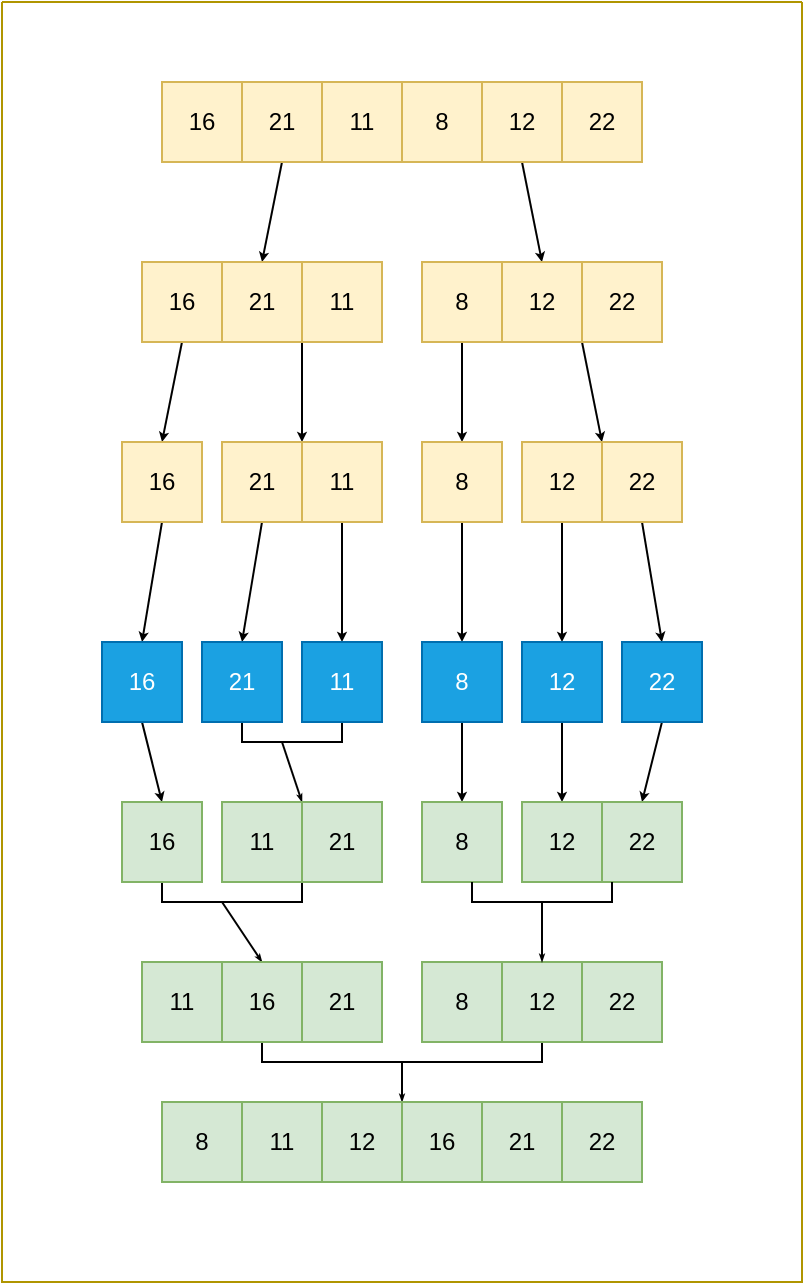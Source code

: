 <mxfile version="15.8.4" type="device"><diagram id="G_KrkE1CsbzzB0cQfMK1" name="Page-1"><mxGraphModel dx="1837" dy="1142" grid="1" gridSize="10" guides="1" tooltips="1" connect="1" arrows="1" fold="1" page="1" pageScale="1" pageWidth="1600" pageHeight="1200" math="0" shadow="0"><root><mxCell id="0"/><mxCell id="1" parent="0"/><mxCell id="pXRByQaoY2tcVdI52e1r-1" value="" style="rounded=0;whiteSpace=wrap;html=1;fillColor=#fff2cc;strokeColor=#d6b656;" vertex="1" parent="1"><mxGeometry x="320" y="80" width="240" height="40" as="geometry"/></mxCell><mxCell id="pXRByQaoY2tcVdI52e1r-4" value="" style="endArrow=none;html=1;rounded=0;fillColor=#fff2cc;strokeColor=#d6b656;" edge="1" parent="1"><mxGeometry width="50" height="50" relative="1" as="geometry"><mxPoint x="360" y="120" as="sourcePoint"/><mxPoint x="360" y="80" as="targetPoint"/><Array as="points"/></mxGeometry></mxCell><mxCell id="pXRByQaoY2tcVdI52e1r-5" value="" style="endArrow=none;html=1;rounded=0;fillColor=#fff2cc;strokeColor=#d6b656;" edge="1" parent="1"><mxGeometry width="50" height="50" relative="1" as="geometry"><mxPoint x="360" y="120" as="sourcePoint"/><mxPoint x="360" y="80" as="targetPoint"/><Array as="points"/></mxGeometry></mxCell><mxCell id="pXRByQaoY2tcVdI52e1r-6" value="" style="endArrow=none;html=1;rounded=0;fillColor=#fff2cc;strokeColor=#d6b656;" edge="1" parent="1"><mxGeometry width="50" height="50" relative="1" as="geometry"><mxPoint x="400" y="120" as="sourcePoint"/><mxPoint x="400" y="80" as="targetPoint"/><Array as="points"/></mxGeometry></mxCell><mxCell id="pXRByQaoY2tcVdI52e1r-7" value="" style="endArrow=none;html=1;rounded=0;fillColor=#fff2cc;strokeColor=#d6b656;" edge="1" parent="1"><mxGeometry width="50" height="50" relative="1" as="geometry"><mxPoint x="440" y="120" as="sourcePoint"/><mxPoint x="440" y="80" as="targetPoint"/><Array as="points"/></mxGeometry></mxCell><mxCell id="pXRByQaoY2tcVdI52e1r-9" value="" style="endArrow=none;html=1;rounded=0;fillColor=#fff2cc;strokeColor=#d6b656;" edge="1" parent="1"><mxGeometry width="50" height="50" relative="1" as="geometry"><mxPoint x="519.5" y="120" as="sourcePoint"/><mxPoint x="519.5" y="80" as="targetPoint"/><Array as="points"/></mxGeometry></mxCell><mxCell id="pXRByQaoY2tcVdI52e1r-10" value="" style="endArrow=none;html=1;rounded=0;fillColor=#fff2cc;strokeColor=#d6b656;" edge="1" parent="1"><mxGeometry width="50" height="50" relative="1" as="geometry"><mxPoint x="480" y="120" as="sourcePoint"/><mxPoint x="480" y="80" as="targetPoint"/><Array as="points"/></mxGeometry></mxCell><mxCell id="pXRByQaoY2tcVdI52e1r-21" value="" style="rounded=0;whiteSpace=wrap;html=1;" vertex="1" parent="1"><mxGeometry x="310" y="170" width="120" height="40" as="geometry"/></mxCell><mxCell id="pXRByQaoY2tcVdI52e1r-22" value="" style="endArrow=none;html=1;rounded=0;" edge="1" parent="1"><mxGeometry width="50" height="50" relative="1" as="geometry"><mxPoint x="350" y="210" as="sourcePoint"/><mxPoint x="350" y="170" as="targetPoint"/><Array as="points"/></mxGeometry></mxCell><mxCell id="pXRByQaoY2tcVdI52e1r-23" value="" style="endArrow=none;html=1;rounded=0;" edge="1" parent="1"><mxGeometry width="50" height="50" relative="1" as="geometry"><mxPoint x="350" y="210" as="sourcePoint"/><mxPoint x="350" y="170" as="targetPoint"/><Array as="points"/></mxGeometry></mxCell><mxCell id="pXRByQaoY2tcVdI52e1r-24" value="" style="endArrow=none;html=1;rounded=0;" edge="1" parent="1"><mxGeometry width="50" height="50" relative="1" as="geometry"><mxPoint x="390" y="210" as="sourcePoint"/><mxPoint x="390" y="170" as="targetPoint"/><Array as="points"/></mxGeometry></mxCell><mxCell id="pXRByQaoY2tcVdI52e1r-56" value="" style="rounded=0;whiteSpace=wrap;html=1;" vertex="1" parent="1"><mxGeometry x="350" y="260" width="80" height="40" as="geometry"/></mxCell><mxCell id="pXRByQaoY2tcVdI52e1r-58" value="" style="endArrow=none;html=1;rounded=0;" edge="1" parent="1"><mxGeometry width="50" height="50" relative="1" as="geometry"><mxPoint x="389.31" y="300.0" as="sourcePoint"/><mxPoint x="389.31" y="260" as="targetPoint"/><Array as="points"/></mxGeometry></mxCell><mxCell id="pXRByQaoY2tcVdI52e1r-64" value="16" style="text;html=1;strokeColor=#d6b656;fillColor=#fff2cc;align=center;verticalAlign=middle;whiteSpace=wrap;rounded=0;" vertex="1" parent="1"><mxGeometry x="320" y="80" width="40" height="40" as="geometry"/></mxCell><mxCell id="pXRByQaoY2tcVdI52e1r-137" style="edgeStyle=none;rounded=0;orthogonalLoop=1;jettySize=auto;html=1;exitX=0.5;exitY=1;exitDx=0;exitDy=0;entryX=0.5;entryY=0;entryDx=0;entryDy=0;endSize=2;" edge="1" parent="1" source="pXRByQaoY2tcVdI52e1r-65" target="pXRByQaoY2tcVdI52e1r-75"><mxGeometry relative="1" as="geometry"/></mxCell><mxCell id="pXRByQaoY2tcVdI52e1r-65" value="21" style="text;html=1;strokeColor=#d6b656;fillColor=#fff2cc;align=center;verticalAlign=middle;whiteSpace=wrap;rounded=0;" vertex="1" parent="1"><mxGeometry x="360" y="80" width="40" height="40" as="geometry"/></mxCell><mxCell id="pXRByQaoY2tcVdI52e1r-66" value="8" style="text;html=1;strokeColor=#d6b656;fillColor=#fff2cc;align=center;verticalAlign=middle;whiteSpace=wrap;rounded=0;" vertex="1" parent="1"><mxGeometry x="440" y="80" width="40" height="40" as="geometry"/></mxCell><mxCell id="pXRByQaoY2tcVdI52e1r-67" value="22" style="text;html=1;strokeColor=#d6b656;fillColor=#fff2cc;align=center;verticalAlign=middle;whiteSpace=wrap;rounded=0;" vertex="1" parent="1"><mxGeometry x="520" y="80" width="40" height="40" as="geometry"/></mxCell><mxCell id="pXRByQaoY2tcVdI52e1r-136" style="rounded=0;orthogonalLoop=1;jettySize=auto;html=1;exitX=0.5;exitY=1;exitDx=0;exitDy=0;entryX=0.5;entryY=0;entryDx=0;entryDy=0;endSize=2;" edge="1" parent="1" source="pXRByQaoY2tcVdI52e1r-68" target="pXRByQaoY2tcVdI52e1r-78"><mxGeometry relative="1" as="geometry"/></mxCell><mxCell id="pXRByQaoY2tcVdI52e1r-68" value="12" style="text;html=1;strokeColor=#d6b656;fillColor=#fff2cc;align=center;verticalAlign=middle;whiteSpace=wrap;rounded=0;" vertex="1" parent="1"><mxGeometry x="480" y="80" width="40" height="40" as="geometry"/></mxCell><mxCell id="pXRByQaoY2tcVdI52e1r-69" value="11" style="text;html=1;strokeColor=#d6b656;fillColor=#fff2cc;align=center;verticalAlign=middle;whiteSpace=wrap;rounded=0;" vertex="1" parent="1"><mxGeometry x="400" y="80" width="40" height="40" as="geometry"/></mxCell><mxCell id="pXRByQaoY2tcVdI52e1r-70" value="" style="rounded=0;whiteSpace=wrap;html=1;" vertex="1" parent="1"><mxGeometry x="450" y="170" width="120" height="40" as="geometry"/></mxCell><mxCell id="pXRByQaoY2tcVdI52e1r-71" value="" style="endArrow=none;html=1;rounded=0;" edge="1" parent="1"><mxGeometry width="50" height="50" relative="1" as="geometry"><mxPoint x="490" y="210.0" as="sourcePoint"/><mxPoint x="490" y="170" as="targetPoint"/><Array as="points"/></mxGeometry></mxCell><mxCell id="pXRByQaoY2tcVdI52e1r-72" value="" style="endArrow=none;html=1;rounded=0;" edge="1" parent="1"><mxGeometry width="50" height="50" relative="1" as="geometry"><mxPoint x="490" y="210.0" as="sourcePoint"/><mxPoint x="490" y="170" as="targetPoint"/><Array as="points"/></mxGeometry></mxCell><mxCell id="pXRByQaoY2tcVdI52e1r-73" value="" style="endArrow=none;html=1;rounded=0;" edge="1" parent="1"><mxGeometry width="50" height="50" relative="1" as="geometry"><mxPoint x="530" y="210.0" as="sourcePoint"/><mxPoint x="530" y="170" as="targetPoint"/><Array as="points"/></mxGeometry></mxCell><mxCell id="pXRByQaoY2tcVdI52e1r-138" style="edgeStyle=none;rounded=0;orthogonalLoop=1;jettySize=auto;html=1;exitX=0.5;exitY=1;exitDx=0;exitDy=0;entryX=0.5;entryY=0;entryDx=0;entryDy=0;endSize=2;strokeColor=#000000;" edge="1" parent="1" source="pXRByQaoY2tcVdI52e1r-74" target="pXRByQaoY2tcVdI52e1r-84"><mxGeometry relative="1" as="geometry"/></mxCell><mxCell id="pXRByQaoY2tcVdI52e1r-74" value="16" style="text;html=1;strokeColor=#d6b656;fillColor=#fff2cc;align=center;verticalAlign=middle;whiteSpace=wrap;rounded=0;" vertex="1" parent="1"><mxGeometry x="310" y="170" width="40" height="40" as="geometry"/></mxCell><mxCell id="pXRByQaoY2tcVdI52e1r-139" style="edgeStyle=none;rounded=0;orthogonalLoop=1;jettySize=auto;html=1;exitX=1;exitY=1;exitDx=0;exitDy=0;entryX=0;entryY=0;entryDx=0;entryDy=0;endSize=2;strokeColor=#000000;" edge="1" parent="1" source="pXRByQaoY2tcVdI52e1r-75" target="pXRByQaoY2tcVdI52e1r-86"><mxGeometry relative="1" as="geometry"/></mxCell><mxCell id="pXRByQaoY2tcVdI52e1r-75" value="21" style="text;html=1;strokeColor=#d6b656;fillColor=#fff2cc;align=center;verticalAlign=middle;whiteSpace=wrap;rounded=0;" vertex="1" parent="1"><mxGeometry x="350" y="170" width="40" height="40" as="geometry"/></mxCell><mxCell id="pXRByQaoY2tcVdI52e1r-76" value="11" style="text;html=1;strokeColor=#d6b656;fillColor=#fff2cc;align=center;verticalAlign=middle;whiteSpace=wrap;rounded=0;" vertex="1" parent="1"><mxGeometry x="390" y="170" width="40" height="40" as="geometry"/></mxCell><mxCell id="pXRByQaoY2tcVdI52e1r-140" style="edgeStyle=none;rounded=0;orthogonalLoop=1;jettySize=auto;html=1;exitX=0.5;exitY=1;exitDx=0;exitDy=0;entryX=0.5;entryY=0;entryDx=0;entryDy=0;endSize=2;strokeColor=#000000;" edge="1" parent="1" source="pXRByQaoY2tcVdI52e1r-77" target="pXRByQaoY2tcVdI52e1r-90"><mxGeometry relative="1" as="geometry"/></mxCell><mxCell id="pXRByQaoY2tcVdI52e1r-77" value="8" style="text;html=1;strokeColor=#d6b656;fillColor=#fff2cc;align=center;verticalAlign=middle;whiteSpace=wrap;rounded=0;" vertex="1" parent="1"><mxGeometry x="450" y="170" width="40" height="40" as="geometry"/></mxCell><mxCell id="pXRByQaoY2tcVdI52e1r-78" value="12" style="text;html=1;strokeColor=#d6b656;fillColor=#fff2cc;align=center;verticalAlign=middle;whiteSpace=wrap;rounded=0;" vertex="1" parent="1"><mxGeometry x="490" y="170" width="40" height="40" as="geometry"/></mxCell><mxCell id="pXRByQaoY2tcVdI52e1r-141" style="edgeStyle=none;rounded=0;orthogonalLoop=1;jettySize=auto;html=1;exitX=0;exitY=1;exitDx=0;exitDy=0;entryX=1;entryY=0;entryDx=0;entryDy=0;endSize=2;strokeColor=#000000;" edge="1" parent="1" source="pXRByQaoY2tcVdI52e1r-79" target="pXRByQaoY2tcVdI52e1r-87"><mxGeometry relative="1" as="geometry"/></mxCell><mxCell id="pXRByQaoY2tcVdI52e1r-79" value="22" style="text;html=1;strokeColor=#d6b656;fillColor=#fff2cc;align=center;verticalAlign=middle;whiteSpace=wrap;rounded=0;" vertex="1" parent="1"><mxGeometry x="530" y="170" width="40" height="40" as="geometry"/></mxCell><mxCell id="pXRByQaoY2tcVdI52e1r-80" value="" style="rounded=0;whiteSpace=wrap;html=1;" vertex="1" parent="1"><mxGeometry x="500" y="260" width="80" height="40" as="geometry"/></mxCell><mxCell id="pXRByQaoY2tcVdI52e1r-81" value="" style="endArrow=none;html=1;rounded=0;" edge="1" parent="1"><mxGeometry width="50" height="50" relative="1" as="geometry"><mxPoint x="539.31" y="300.0" as="sourcePoint"/><mxPoint x="539.31" y="260.0" as="targetPoint"/><Array as="points"/></mxGeometry></mxCell><mxCell id="pXRByQaoY2tcVdI52e1r-82" value="" style="rounded=0;whiteSpace=wrap;html=1;" vertex="1" parent="1"><mxGeometry x="300" y="260" width="40" height="40" as="geometry"/></mxCell><mxCell id="pXRByQaoY2tcVdI52e1r-143" style="edgeStyle=none;rounded=0;orthogonalLoop=1;jettySize=auto;html=1;exitX=0.5;exitY=1;exitDx=0;exitDy=0;entryX=0.5;entryY=0;entryDx=0;entryDy=0;endSize=2;strokeColor=#000000;" edge="1" parent="1" source="pXRByQaoY2tcVdI52e1r-84" target="pXRByQaoY2tcVdI52e1r-91"><mxGeometry relative="1" as="geometry"/></mxCell><mxCell id="pXRByQaoY2tcVdI52e1r-84" value="16" style="text;html=1;strokeColor=#d6b656;fillColor=#fff2cc;align=center;verticalAlign=middle;whiteSpace=wrap;rounded=0;" vertex="1" parent="1"><mxGeometry x="300" y="260" width="40" height="40" as="geometry"/></mxCell><mxCell id="pXRByQaoY2tcVdI52e1r-144" style="edgeStyle=none;rounded=0;orthogonalLoop=1;jettySize=auto;html=1;exitX=0.5;exitY=1;exitDx=0;exitDy=0;entryX=0.5;entryY=0;entryDx=0;entryDy=0;endSize=2;strokeColor=#000000;" edge="1" parent="1" source="pXRByQaoY2tcVdI52e1r-85" target="pXRByQaoY2tcVdI52e1r-92"><mxGeometry relative="1" as="geometry"/></mxCell><mxCell id="pXRByQaoY2tcVdI52e1r-85" value="21" style="text;html=1;strokeColor=#d6b656;fillColor=#fff2cc;align=center;verticalAlign=middle;whiteSpace=wrap;rounded=0;" vertex="1" parent="1"><mxGeometry x="350" y="260" width="40" height="40" as="geometry"/></mxCell><mxCell id="pXRByQaoY2tcVdI52e1r-145" style="edgeStyle=none;rounded=0;orthogonalLoop=1;jettySize=auto;html=1;exitX=0.5;exitY=1;exitDx=0;exitDy=0;entryX=0.5;entryY=0;entryDx=0;entryDy=0;endSize=2;strokeColor=#000000;" edge="1" parent="1" source="pXRByQaoY2tcVdI52e1r-86" target="pXRByQaoY2tcVdI52e1r-96"><mxGeometry relative="1" as="geometry"/></mxCell><mxCell id="pXRByQaoY2tcVdI52e1r-86" value="11" style="text;html=1;strokeColor=#d6b656;fillColor=#fff2cc;align=center;verticalAlign=middle;whiteSpace=wrap;rounded=0;" vertex="1" parent="1"><mxGeometry x="390" y="260" width="40" height="40" as="geometry"/></mxCell><mxCell id="pXRByQaoY2tcVdI52e1r-146" style="edgeStyle=none;rounded=0;orthogonalLoop=1;jettySize=auto;html=1;exitX=0.5;exitY=1;exitDx=0;exitDy=0;endSize=2;strokeColor=#000000;" edge="1" parent="1" source="pXRByQaoY2tcVdI52e1r-87" target="pXRByQaoY2tcVdI52e1r-94"><mxGeometry relative="1" as="geometry"/></mxCell><mxCell id="pXRByQaoY2tcVdI52e1r-87" value="12" style="text;html=1;strokeColor=#d6b656;fillColor=#fff2cc;align=center;verticalAlign=middle;whiteSpace=wrap;rounded=0;" vertex="1" parent="1"><mxGeometry x="500" y="260" width="40" height="40" as="geometry"/></mxCell><mxCell id="pXRByQaoY2tcVdI52e1r-147" style="edgeStyle=none;rounded=0;orthogonalLoop=1;jettySize=auto;html=1;exitX=0.5;exitY=1;exitDx=0;exitDy=0;entryX=0.5;entryY=0;entryDx=0;entryDy=0;endSize=2;strokeColor=#000000;" edge="1" parent="1" source="pXRByQaoY2tcVdI52e1r-88" target="pXRByQaoY2tcVdI52e1r-95"><mxGeometry relative="1" as="geometry"/></mxCell><mxCell id="pXRByQaoY2tcVdI52e1r-88" value="22" style="text;html=1;strokeColor=#d6b656;fillColor=#fff2cc;align=center;verticalAlign=middle;whiteSpace=wrap;rounded=0;" vertex="1" parent="1"><mxGeometry x="540" y="260" width="40" height="40" as="geometry"/></mxCell><mxCell id="pXRByQaoY2tcVdI52e1r-89" value="" style="rounded=0;whiteSpace=wrap;html=1;" vertex="1" parent="1"><mxGeometry x="450" y="260" width="40" height="40" as="geometry"/></mxCell><mxCell id="pXRByQaoY2tcVdI52e1r-142" style="edgeStyle=none;rounded=0;orthogonalLoop=1;jettySize=auto;html=1;exitX=0.5;exitY=1;exitDx=0;exitDy=0;entryX=0.5;entryY=0;entryDx=0;entryDy=0;endSize=2;strokeColor=#000000;" edge="1" parent="1" source="pXRByQaoY2tcVdI52e1r-90" target="pXRByQaoY2tcVdI52e1r-93"><mxGeometry relative="1" as="geometry"/></mxCell><mxCell id="pXRByQaoY2tcVdI52e1r-90" value="8" style="text;html=1;strokeColor=#d6b656;fillColor=#fff2cc;align=center;verticalAlign=middle;whiteSpace=wrap;rounded=0;" vertex="1" parent="1"><mxGeometry x="450" y="260" width="40" height="40" as="geometry"/></mxCell><mxCell id="pXRByQaoY2tcVdI52e1r-148" style="edgeStyle=none;rounded=0;orthogonalLoop=1;jettySize=auto;html=1;exitX=0.5;exitY=1;exitDx=0;exitDy=0;entryX=0.5;entryY=0;entryDx=0;entryDy=0;endSize=2;strokeColor=#000000;" edge="1" parent="1" source="pXRByQaoY2tcVdI52e1r-91" target="pXRByQaoY2tcVdI52e1r-102"><mxGeometry relative="1" as="geometry"/></mxCell><mxCell id="pXRByQaoY2tcVdI52e1r-91" value="16" style="text;html=1;strokeColor=#006EAF;fillColor=#1ba1e2;align=center;verticalAlign=middle;whiteSpace=wrap;rounded=0;fontColor=#ffffff;" vertex="1" parent="1"><mxGeometry x="290" y="360" width="40" height="40" as="geometry"/></mxCell><mxCell id="pXRByQaoY2tcVdI52e1r-154" style="edgeStyle=orthogonalEdgeStyle;rounded=0;orthogonalLoop=1;jettySize=auto;html=1;exitX=0.5;exitY=1;exitDx=0;exitDy=0;entryX=0.5;entryY=1;entryDx=0;entryDy=0;endSize=2;strokeColor=#000000;endArrow=none;endFill=0;" edge="1" parent="1" source="pXRByQaoY2tcVdI52e1r-92" target="pXRByQaoY2tcVdI52e1r-96"><mxGeometry relative="1" as="geometry"><Array as="points"><mxPoint x="360" y="410"/><mxPoint x="410" y="410"/></Array></mxGeometry></mxCell><mxCell id="pXRByQaoY2tcVdI52e1r-92" value="21" style="text;html=1;strokeColor=#006EAF;fillColor=#1ba1e2;align=center;verticalAlign=middle;whiteSpace=wrap;rounded=0;fontColor=#ffffff;" vertex="1" parent="1"><mxGeometry x="340" y="360" width="40" height="40" as="geometry"/></mxCell><mxCell id="pXRByQaoY2tcVdI52e1r-151" style="edgeStyle=none;rounded=0;orthogonalLoop=1;jettySize=auto;html=1;exitX=0.5;exitY=1;exitDx=0;exitDy=0;entryX=0.5;entryY=0;entryDx=0;entryDy=0;endSize=2;strokeColor=#000000;" edge="1" parent="1" source="pXRByQaoY2tcVdI52e1r-93" target="pXRByQaoY2tcVdI52e1r-108"><mxGeometry relative="1" as="geometry"/></mxCell><mxCell id="pXRByQaoY2tcVdI52e1r-93" value="8" style="text;html=1;strokeColor=#006EAF;fillColor=#1ba1e2;align=center;verticalAlign=middle;whiteSpace=wrap;rounded=0;fontColor=#ffffff;" vertex="1" parent="1"><mxGeometry x="450" y="360" width="40" height="40" as="geometry"/></mxCell><mxCell id="pXRByQaoY2tcVdI52e1r-152" style="edgeStyle=none;rounded=0;orthogonalLoop=1;jettySize=auto;html=1;exitX=0.5;exitY=1;exitDx=0;exitDy=0;entryX=0.5;entryY=0;entryDx=0;entryDy=0;endSize=2;strokeColor=#000000;" edge="1" parent="1" source="pXRByQaoY2tcVdI52e1r-94" target="pXRByQaoY2tcVdI52e1r-105"><mxGeometry relative="1" as="geometry"/></mxCell><mxCell id="pXRByQaoY2tcVdI52e1r-94" value="12" style="text;html=1;strokeColor=#006EAF;fillColor=#1ba1e2;align=center;verticalAlign=middle;whiteSpace=wrap;rounded=0;fontColor=#ffffff;" vertex="1" parent="1"><mxGeometry x="500" y="360" width="40" height="40" as="geometry"/></mxCell><mxCell id="pXRByQaoY2tcVdI52e1r-153" style="edgeStyle=none;rounded=0;orthogonalLoop=1;jettySize=auto;html=1;exitX=0.5;exitY=1;exitDx=0;exitDy=0;entryX=0.5;entryY=0;entryDx=0;entryDy=0;endSize=2;strokeColor=#000000;" edge="1" parent="1" source="pXRByQaoY2tcVdI52e1r-95" target="pXRByQaoY2tcVdI52e1r-106"><mxGeometry relative="1" as="geometry"/></mxCell><mxCell id="pXRByQaoY2tcVdI52e1r-95" value="22" style="text;html=1;strokeColor=#006EAF;fillColor=#1ba1e2;align=center;verticalAlign=middle;whiteSpace=wrap;rounded=0;fontColor=#ffffff;" vertex="1" parent="1"><mxGeometry x="550" y="360" width="40" height="40" as="geometry"/></mxCell><mxCell id="pXRByQaoY2tcVdI52e1r-96" value="11" style="text;html=1;strokeColor=#006EAF;fillColor=#1ba1e2;align=center;verticalAlign=middle;whiteSpace=wrap;rounded=0;fontColor=#ffffff;" vertex="1" parent="1"><mxGeometry x="390" y="360" width="40" height="40" as="geometry"/></mxCell><mxCell id="pXRByQaoY2tcVdI52e1r-97" value="" style="rounded=0;whiteSpace=wrap;html=1;fillColor=#d5e8d4;strokeColor=#82b366;" vertex="1" parent="1"><mxGeometry x="350" y="440" width="80" height="40" as="geometry"/></mxCell><mxCell id="pXRByQaoY2tcVdI52e1r-98" value="" style="endArrow=none;html=1;rounded=0;fillColor=#d5e8d4;strokeColor=#82b366;" edge="1" parent="1"><mxGeometry width="50" height="50" relative="1" as="geometry"><mxPoint x="389.31" y="480.0" as="sourcePoint"/><mxPoint x="389.31" y="440.0" as="targetPoint"/><Array as="points"/></mxGeometry></mxCell><mxCell id="pXRByQaoY2tcVdI52e1r-99" value="" style="rounded=0;whiteSpace=wrap;html=1;fillColor=#d5e8d4;strokeColor=#82b366;" vertex="1" parent="1"><mxGeometry x="500" y="440" width="80" height="40" as="geometry"/></mxCell><mxCell id="pXRByQaoY2tcVdI52e1r-100" value="" style="endArrow=none;html=1;rounded=0;fillColor=#d5e8d4;strokeColor=#82b366;" edge="1" parent="1"><mxGeometry width="50" height="50" relative="1" as="geometry"><mxPoint x="539.31" y="480.0" as="sourcePoint"/><mxPoint x="539.31" y="440.0" as="targetPoint"/><Array as="points"/></mxGeometry></mxCell><mxCell id="pXRByQaoY2tcVdI52e1r-101" value="" style="rounded=0;whiteSpace=wrap;html=1;fillColor=#d5e8d4;strokeColor=#82b366;" vertex="1" parent="1"><mxGeometry x="300" y="440" width="40" height="40" as="geometry"/></mxCell><mxCell id="pXRByQaoY2tcVdI52e1r-158" style="edgeStyle=elbowEdgeStyle;rounded=0;orthogonalLoop=1;jettySize=auto;elbow=vertical;html=1;exitX=0.5;exitY=1;exitDx=0;exitDy=0;startArrow=none;startFill=0;endArrow=none;endFill=0;startSize=1;endSize=1;strokeColor=#000000;entryX=0;entryY=1;entryDx=0;entryDy=0;" edge="1" parent="1" source="pXRByQaoY2tcVdI52e1r-102" target="pXRByQaoY2tcVdI52e1r-104"><mxGeometry relative="1" as="geometry"><mxPoint x="380" y="500" as="targetPoint"/><Array as="points"><mxPoint x="360" y="490"/></Array></mxGeometry></mxCell><mxCell id="pXRByQaoY2tcVdI52e1r-102" value="16" style="text;html=1;strokeColor=#82b366;fillColor=#d5e8d4;align=center;verticalAlign=middle;whiteSpace=wrap;rounded=0;" vertex="1" parent="1"><mxGeometry x="300" y="440" width="40" height="40" as="geometry"/></mxCell><mxCell id="pXRByQaoY2tcVdI52e1r-155" style="edgeStyle=orthogonalEdgeStyle;rounded=0;orthogonalLoop=1;jettySize=auto;html=1;exitX=1;exitY=0;exitDx=0;exitDy=0;endArrow=none;endFill=0;endSize=2;strokeColor=#000000;" edge="1" parent="1" source="pXRByQaoY2tcVdI52e1r-103"><mxGeometry relative="1" as="geometry"><mxPoint x="390.345" y="439.724" as="targetPoint"/></mxGeometry></mxCell><mxCell id="pXRByQaoY2tcVdI52e1r-157" style="edgeStyle=none;rounded=0;orthogonalLoop=1;jettySize=auto;html=1;exitX=1;exitY=0;exitDx=0;exitDy=0;endArrow=none;endFill=0;endSize=1;strokeColor=#000000;startArrow=classicThin;startFill=1;startSize=1;" edge="1" parent="1" source="pXRByQaoY2tcVdI52e1r-103"><mxGeometry relative="1" as="geometry"><mxPoint x="380" y="410" as="targetPoint"/></mxGeometry></mxCell><mxCell id="pXRByQaoY2tcVdI52e1r-103" value="11" style="text;html=1;strokeColor=#82b366;fillColor=#d5e8d4;align=center;verticalAlign=middle;whiteSpace=wrap;rounded=0;" vertex="1" parent="1"><mxGeometry x="350" y="440" width="40" height="40" as="geometry"/></mxCell><mxCell id="pXRByQaoY2tcVdI52e1r-104" value="21" style="text;html=1;strokeColor=#82b366;fillColor=#d5e8d4;align=center;verticalAlign=middle;whiteSpace=wrap;rounded=0;" vertex="1" parent="1"><mxGeometry x="390" y="440" width="40" height="40" as="geometry"/></mxCell><mxCell id="pXRByQaoY2tcVdI52e1r-105" value="12" style="text;html=1;strokeColor=#82b366;fillColor=#d5e8d4;align=center;verticalAlign=middle;whiteSpace=wrap;rounded=0;" vertex="1" parent="1"><mxGeometry x="500" y="440" width="40" height="40" as="geometry"/></mxCell><mxCell id="pXRByQaoY2tcVdI52e1r-106" value="22" style="text;html=1;strokeColor=#82b366;fillColor=#d5e8d4;align=center;verticalAlign=middle;whiteSpace=wrap;rounded=0;" vertex="1" parent="1"><mxGeometry x="540" y="440" width="40" height="40" as="geometry"/></mxCell><mxCell id="pXRByQaoY2tcVdI52e1r-107" value="" style="rounded=0;whiteSpace=wrap;html=1;fillColor=#d5e8d4;strokeColor=#82b366;" vertex="1" parent="1"><mxGeometry x="450" y="440" width="40" height="40" as="geometry"/></mxCell><mxCell id="pXRByQaoY2tcVdI52e1r-108" value="8" style="text;html=1;strokeColor=#82b366;fillColor=#d5e8d4;align=center;verticalAlign=middle;whiteSpace=wrap;rounded=0;" vertex="1" parent="1"><mxGeometry x="450" y="440" width="40" height="40" as="geometry"/></mxCell><mxCell id="pXRByQaoY2tcVdI52e1r-109" value="" style="rounded=0;whiteSpace=wrap;html=1;fillColor=#d5e8d4;strokeColor=#82b366;" vertex="1" parent="1"><mxGeometry x="310" y="520" width="120" height="40" as="geometry"/></mxCell><mxCell id="pXRByQaoY2tcVdI52e1r-110" value="" style="endArrow=none;html=1;rounded=0;fillColor=#d5e8d4;strokeColor=#82b366;" edge="1" parent="1"><mxGeometry width="50" height="50" relative="1" as="geometry"><mxPoint x="350" y="560" as="sourcePoint"/><mxPoint x="350" y="520" as="targetPoint"/><Array as="points"/></mxGeometry></mxCell><mxCell id="pXRByQaoY2tcVdI52e1r-111" value="" style="endArrow=none;html=1;rounded=0;fillColor=#d5e8d4;strokeColor=#82b366;" edge="1" parent="1"><mxGeometry width="50" height="50" relative="1" as="geometry"><mxPoint x="350" y="560" as="sourcePoint"/><mxPoint x="350" y="520" as="targetPoint"/><Array as="points"/></mxGeometry></mxCell><mxCell id="pXRByQaoY2tcVdI52e1r-112" value="" style="endArrow=none;html=1;rounded=0;fillColor=#d5e8d4;strokeColor=#82b366;" edge="1" parent="1"><mxGeometry width="50" height="50" relative="1" as="geometry"><mxPoint x="390" y="560" as="sourcePoint"/><mxPoint x="390" y="520" as="targetPoint"/><Array as="points"/></mxGeometry></mxCell><mxCell id="pXRByQaoY2tcVdI52e1r-113" value="" style="rounded=0;whiteSpace=wrap;html=1;fillColor=#d5e8d4;strokeColor=#82b366;" vertex="1" parent="1"><mxGeometry x="450" y="520" width="120" height="40" as="geometry"/></mxCell><mxCell id="pXRByQaoY2tcVdI52e1r-114" value="" style="endArrow=none;html=1;rounded=0;fillColor=#d5e8d4;strokeColor=#82b366;" edge="1" parent="1"><mxGeometry width="50" height="50" relative="1" as="geometry"><mxPoint x="490" y="560.0" as="sourcePoint"/><mxPoint x="490" y="520" as="targetPoint"/><Array as="points"/></mxGeometry></mxCell><mxCell id="pXRByQaoY2tcVdI52e1r-115" value="" style="endArrow=none;html=1;rounded=0;fillColor=#d5e8d4;strokeColor=#82b366;" edge="1" parent="1"><mxGeometry width="50" height="50" relative="1" as="geometry"><mxPoint x="490" y="560.0" as="sourcePoint"/><mxPoint x="490" y="520" as="targetPoint"/><Array as="points"/></mxGeometry></mxCell><mxCell id="pXRByQaoY2tcVdI52e1r-116" value="" style="endArrow=none;html=1;rounded=0;fillColor=#d5e8d4;strokeColor=#82b366;" edge="1" parent="1"><mxGeometry width="50" height="50" relative="1" as="geometry"><mxPoint x="530" y="560.0" as="sourcePoint"/><mxPoint x="530" y="520" as="targetPoint"/><Array as="points"/></mxGeometry></mxCell><mxCell id="pXRByQaoY2tcVdI52e1r-117" value="11" style="text;html=1;strokeColor=#82b366;fillColor=#d5e8d4;align=center;verticalAlign=middle;whiteSpace=wrap;rounded=0;" vertex="1" parent="1"><mxGeometry x="310" y="520" width="40" height="40" as="geometry"/></mxCell><mxCell id="pXRByQaoY2tcVdI52e1r-159" style="edgeStyle=none;rounded=0;orthogonalLoop=1;jettySize=auto;html=1;exitX=0.5;exitY=0;exitDx=0;exitDy=0;startArrow=classicThin;startFill=1;endArrow=none;endFill=0;startSize=1;endSize=1;strokeColor=#000000;elbow=vertical;" edge="1" parent="1" source="pXRByQaoY2tcVdI52e1r-118"><mxGeometry relative="1" as="geometry"><mxPoint x="350" y="490" as="targetPoint"/></mxGeometry></mxCell><mxCell id="pXRByQaoY2tcVdI52e1r-162" style="edgeStyle=elbowEdgeStyle;rounded=0;orthogonalLoop=1;jettySize=auto;elbow=vertical;html=1;exitX=0.5;exitY=1;exitDx=0;exitDy=0;entryX=0.5;entryY=1;entryDx=0;entryDy=0;startArrow=none;startFill=0;endArrow=none;endFill=0;startSize=1;endSize=1;strokeColor=#000000;" edge="1" parent="1" source="pXRByQaoY2tcVdI52e1r-118" target="pXRByQaoY2tcVdI52e1r-121"><mxGeometry relative="1" as="geometry"><Array as="points"><mxPoint x="440" y="570"/></Array></mxGeometry></mxCell><mxCell id="pXRByQaoY2tcVdI52e1r-118" value="16" style="text;html=1;strokeColor=#82b366;fillColor=#d5e8d4;align=center;verticalAlign=middle;whiteSpace=wrap;rounded=0;" vertex="1" parent="1"><mxGeometry x="350" y="520" width="40" height="40" as="geometry"/></mxCell><mxCell id="pXRByQaoY2tcVdI52e1r-119" value="21" style="text;html=1;strokeColor=#82b366;fillColor=#d5e8d4;align=center;verticalAlign=middle;whiteSpace=wrap;rounded=0;" vertex="1" parent="1"><mxGeometry x="390" y="520" width="40" height="40" as="geometry"/></mxCell><mxCell id="pXRByQaoY2tcVdI52e1r-120" value="8" style="text;html=1;strokeColor=#82b366;fillColor=#d5e8d4;align=center;verticalAlign=middle;whiteSpace=wrap;rounded=0;" vertex="1" parent="1"><mxGeometry x="450" y="520" width="40" height="40" as="geometry"/></mxCell><mxCell id="pXRByQaoY2tcVdI52e1r-121" value="12" style="text;html=1;strokeColor=#82b366;fillColor=#d5e8d4;align=center;verticalAlign=middle;whiteSpace=wrap;rounded=0;" vertex="1" parent="1"><mxGeometry x="490" y="520" width="40" height="40" as="geometry"/></mxCell><mxCell id="pXRByQaoY2tcVdI52e1r-122" value="22" style="text;html=1;strokeColor=#82b366;fillColor=#d5e8d4;align=center;verticalAlign=middle;whiteSpace=wrap;rounded=0;" vertex="1" parent="1"><mxGeometry x="530" y="520" width="40" height="40" as="geometry"/></mxCell><mxCell id="pXRByQaoY2tcVdI52e1r-123" value="" style="rounded=0;whiteSpace=wrap;html=1;fillColor=#d5e8d4;strokeColor=#82b366;" vertex="1" parent="1"><mxGeometry x="320" y="590" width="240" height="40" as="geometry"/></mxCell><mxCell id="pXRByQaoY2tcVdI52e1r-124" value="" style="endArrow=none;html=1;rounded=0;fillColor=#d5e8d4;strokeColor=#82b366;" edge="1" parent="1"><mxGeometry width="50" height="50" relative="1" as="geometry"><mxPoint x="360" y="630" as="sourcePoint"/><mxPoint x="360" y="590" as="targetPoint"/><Array as="points"/></mxGeometry></mxCell><mxCell id="pXRByQaoY2tcVdI52e1r-125" value="" style="endArrow=none;html=1;rounded=0;fillColor=#d5e8d4;strokeColor=#82b366;" edge="1" parent="1"><mxGeometry width="50" height="50" relative="1" as="geometry"><mxPoint x="360" y="630" as="sourcePoint"/><mxPoint x="360" y="590" as="targetPoint"/><Array as="points"/></mxGeometry></mxCell><mxCell id="pXRByQaoY2tcVdI52e1r-126" value="" style="endArrow=none;html=1;rounded=0;fillColor=#d5e8d4;strokeColor=#82b366;" edge="1" parent="1"><mxGeometry width="50" height="50" relative="1" as="geometry"><mxPoint x="400" y="630" as="sourcePoint"/><mxPoint x="400" y="590" as="targetPoint"/><Array as="points"/></mxGeometry></mxCell><mxCell id="pXRByQaoY2tcVdI52e1r-127" value="" style="endArrow=none;html=1;rounded=0;fillColor=#d5e8d4;strokeColor=#82b366;" edge="1" parent="1"><mxGeometry width="50" height="50" relative="1" as="geometry"><mxPoint x="440" y="630" as="sourcePoint"/><mxPoint x="440" y="590" as="targetPoint"/><Array as="points"/></mxGeometry></mxCell><mxCell id="pXRByQaoY2tcVdI52e1r-128" value="" style="endArrow=none;html=1;rounded=0;fillColor=#d5e8d4;strokeColor=#82b366;" edge="1" parent="1"><mxGeometry width="50" height="50" relative="1" as="geometry"><mxPoint x="519.5" y="630" as="sourcePoint"/><mxPoint x="519.5" y="590" as="targetPoint"/><Array as="points"/></mxGeometry></mxCell><mxCell id="pXRByQaoY2tcVdI52e1r-129" value="" style="endArrow=none;html=1;rounded=0;fillColor=#d5e8d4;strokeColor=#82b366;" edge="1" parent="1"><mxGeometry width="50" height="50" relative="1" as="geometry"><mxPoint x="480" y="630" as="sourcePoint"/><mxPoint x="480" y="590" as="targetPoint"/><Array as="points"/></mxGeometry></mxCell><mxCell id="pXRByQaoY2tcVdI52e1r-130" value="8" style="text;html=1;strokeColor=#82b366;fillColor=#d5e8d4;align=center;verticalAlign=middle;whiteSpace=wrap;rounded=0;" vertex="1" parent="1"><mxGeometry x="320" y="590" width="40" height="40" as="geometry"/></mxCell><mxCell id="pXRByQaoY2tcVdI52e1r-131" value="11" style="text;html=1;strokeColor=#82b366;fillColor=#d5e8d4;align=center;verticalAlign=middle;whiteSpace=wrap;rounded=0;" vertex="1" parent="1"><mxGeometry x="360" y="590" width="40" height="40" as="geometry"/></mxCell><mxCell id="pXRByQaoY2tcVdI52e1r-132" value="16" style="text;html=1;strokeColor=#82b366;fillColor=#d5e8d4;align=center;verticalAlign=middle;whiteSpace=wrap;rounded=0;" vertex="1" parent="1"><mxGeometry x="440" y="590" width="40" height="40" as="geometry"/></mxCell><mxCell id="pXRByQaoY2tcVdI52e1r-133" value="22" style="text;html=1;strokeColor=#82b366;fillColor=#d5e8d4;align=center;verticalAlign=middle;whiteSpace=wrap;rounded=0;" vertex="1" parent="1"><mxGeometry x="520" y="590" width="40" height="40" as="geometry"/></mxCell><mxCell id="pXRByQaoY2tcVdI52e1r-134" value="21" style="text;html=1;strokeColor=#82b366;fillColor=#d5e8d4;align=center;verticalAlign=middle;whiteSpace=wrap;rounded=0;" vertex="1" parent="1"><mxGeometry x="480" y="590" width="40" height="40" as="geometry"/></mxCell><mxCell id="pXRByQaoY2tcVdI52e1r-163" style="edgeStyle=elbowEdgeStyle;rounded=0;orthogonalLoop=1;jettySize=auto;elbow=vertical;html=1;exitX=1;exitY=0;exitDx=0;exitDy=0;startArrow=classicThin;startFill=1;endArrow=none;endFill=0;startSize=1;endSize=1;strokeColor=#000000;" edge="1" parent="1" source="pXRByQaoY2tcVdI52e1r-135"><mxGeometry relative="1" as="geometry"><mxPoint x="440" y="570" as="targetPoint"/></mxGeometry></mxCell><mxCell id="pXRByQaoY2tcVdI52e1r-135" value="12" style="text;html=1;strokeColor=#82b366;fillColor=#d5e8d4;align=center;verticalAlign=middle;whiteSpace=wrap;rounded=0;" vertex="1" parent="1"><mxGeometry x="400" y="590" width="40" height="40" as="geometry"/></mxCell><mxCell id="pXRByQaoY2tcVdI52e1r-160" style="edgeStyle=elbowEdgeStyle;rounded=0;orthogonalLoop=1;jettySize=auto;elbow=vertical;html=1;exitX=0.5;exitY=1;exitDx=0;exitDy=0;startArrow=none;startFill=0;endArrow=none;endFill=0;startSize=1;endSize=1;strokeColor=#000000;entryX=0;entryY=1;entryDx=0;entryDy=0;" edge="1" parent="1"><mxGeometry relative="1" as="geometry"><mxPoint x="545" y="480" as="targetPoint"/><mxPoint x="475" y="480" as="sourcePoint"/><Array as="points"><mxPoint x="515" y="490"/></Array></mxGeometry></mxCell><mxCell id="pXRByQaoY2tcVdI52e1r-161" style="edgeStyle=none;rounded=0;orthogonalLoop=1;jettySize=auto;html=1;exitX=0.5;exitY=0;exitDx=0;exitDy=0;startArrow=classicThin;startFill=1;endArrow=none;endFill=0;startSize=1;endSize=1;strokeColor=#000000;elbow=vertical;" edge="1" parent="1" source="pXRByQaoY2tcVdI52e1r-121"><mxGeometry relative="1" as="geometry"><mxPoint x="510" y="490" as="targetPoint"/><mxPoint x="525" y="520" as="sourcePoint"/></mxGeometry></mxCell><mxCell id="pXRByQaoY2tcVdI52e1r-165" value="" style="swimlane;startSize=0;fillColor=#E3C800;fontColor=#000000;strokeColor=#B09500;" vertex="1" parent="1"><mxGeometry x="240" y="40" width="400" height="640" as="geometry"/></mxCell></root></mxGraphModel></diagram></mxfile>